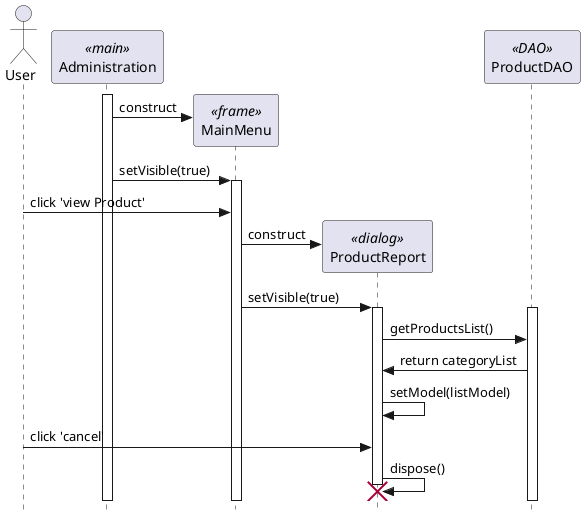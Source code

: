 ' worked with caleb mazure for UML, base code from reference document
@startuml
' use strict UML mode
skinparam style strictuml

actor "User" as user

participant "Administration" as main <<main>>
main++

create "MainMenu" as menu <<frame>>
main -> menu : construct

' set the menu to be visible on the display
main -> menu++ : setVisible(true)
user -> menu : click 'view Product'

create "ProductReport" as report <<dialog>>
menu -> report : construct

' set the report dialog to be visible on the display
menu -> report++ : setVisible(true)

' create a DAO
participant "ProductDAO" as dao <<DAO>>
dao++
' get product list from DAO
report -> dao : getProductsList() 
' DAO returns the list of products
dao -> report : return categoryList
' the list model in the report dialog is set with information returned from DAO
report -> report : setModel(listModel)

user -> report : click 'cancel'

'dispose dialog
report -> report : dispose()
destroy report

@enduml

